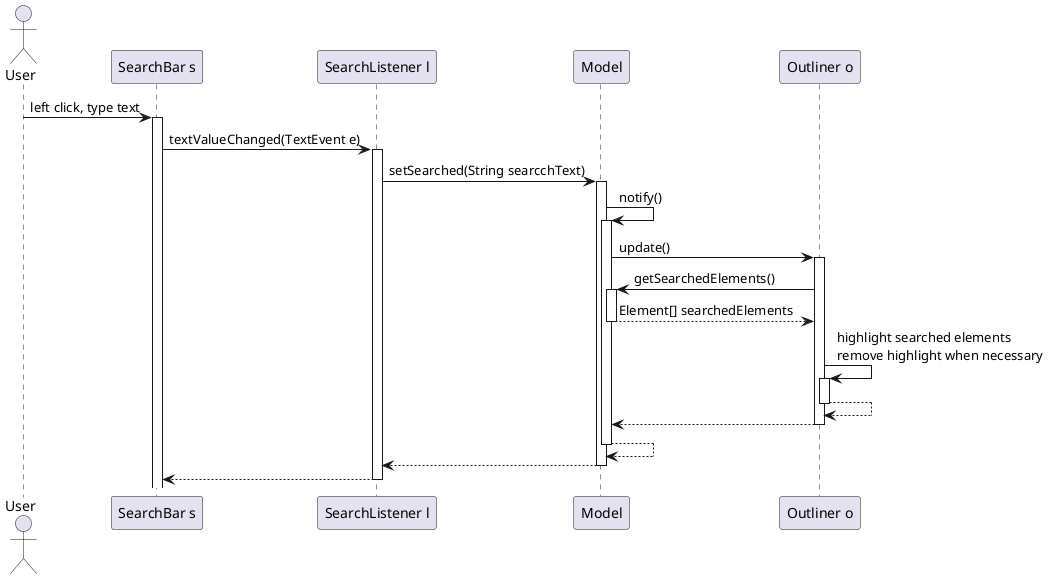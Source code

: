 @startuml FR9
actor User
User -> "SearchBar s" ++ : left click, type text
"SearchBar s" -> "SearchListener l" ++ : textValueChanged(TextEvent e)
"SearchListener l" -> Model ++ : setSearched(String searcchText)
Model -> Model ++ : notify()
Model -> "Outliner o" ++ : update()
"Outliner o" -> Model ++ : getSearchedElements()
return Element[] searchedElements
"Outliner o" -> "Outliner o" ++ : highlight searched elements\nremove highlight when necessary
return
return
return
return
return
@enduml